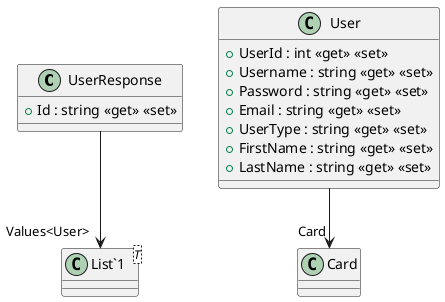 @startuml
class UserResponse {
    + Id : string <<get>> <<set>>
}
class User {
    + UserId : int <<get>> <<set>>
    + Username : string <<get>> <<set>>
    + Password : string <<get>> <<set>>
    + Email : string <<get>> <<set>>
    + UserType : string <<get>> <<set>>
    + FirstName : string <<get>> <<set>>
    + LastName : string <<get>> <<set>>
}
class "List`1"<T> {
}
UserResponse --> "Values<User>" "List`1"
User --> "Card" Card
@enduml

